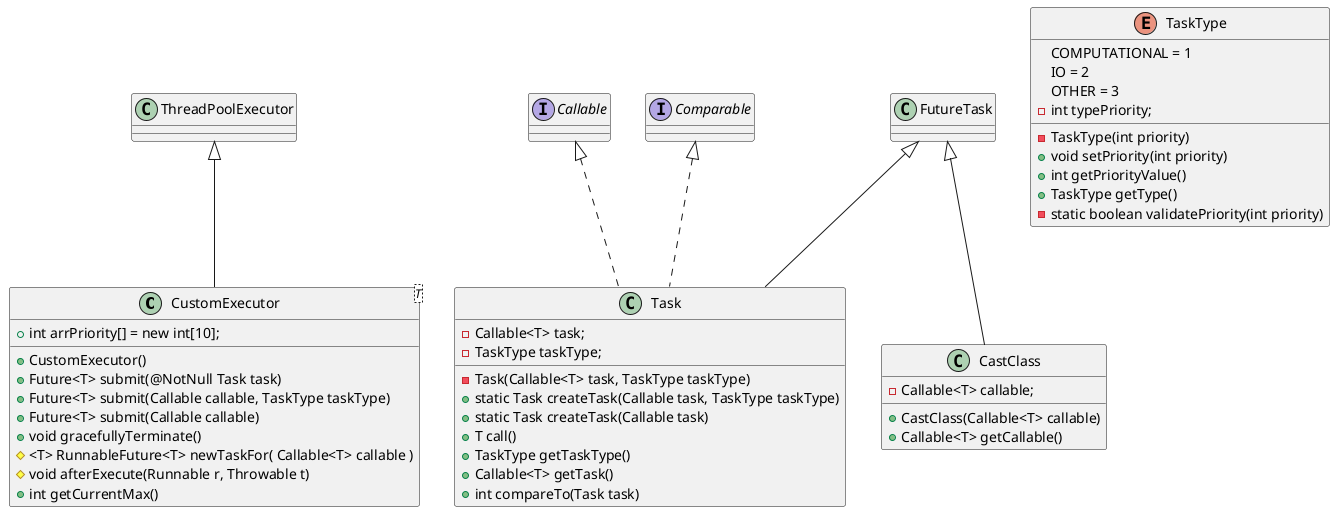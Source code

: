 @startuml
'https://plantuml.com/class-diagram

class CustomExecutor<T>  extends ThreadPoolExecutor{

   + int arrPriority[] = new int[10];

   + CustomExecutor()
   + Future<T> submit(@NotNull Task task)
   + Future<T> submit(Callable callable, TaskType taskType)
   + Future<T> submit(Callable callable)
   + void gracefullyTerminate()
   # <T> RunnableFuture<T> newTaskFor( Callable<T> callable )
   # void afterExecute(Runnable r, Throwable t)
   + int getCurrentMax()
}

class Task extends FutureTask implements Callable, Comparable{
    - Callable<T> task;
    - TaskType taskType;

    - Task(Callable<T> task, TaskType taskType)
    + static Task createTask(Callable task, TaskType taskType)
    + static Task createTask(Callable task)
    + T call()
    + TaskType getTaskType()
    + Callable<T> getTask()
    + int compareTo(Task task)
}

class CastClass extends FutureTask {
    - Callable<T> callable;

    + CastClass(Callable<T> callable)
    + Callable<T> getCallable()
}

enum TaskType {
    COMPUTATIONAL = 1
    IO = 2
    OTHER = 3
    - int typePriority;
    - TaskType(int priority)
    + void setPriority(int priority)
    + int getPriorityValue()
    + TaskType getType()
    - static boolean validatePriority(int priority)
}



@enduml